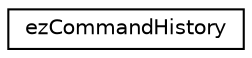 digraph "Graphical Class Hierarchy"
{
 // LATEX_PDF_SIZE
  edge [fontname="Helvetica",fontsize="10",labelfontname="Helvetica",labelfontsize="10"];
  node [fontname="Helvetica",fontsize="10",shape=record];
  rankdir="LR";
  Node0 [label="ezCommandHistory",height=0.2,width=0.4,color="black", fillcolor="white", style="filled",URL="$d3/d4d/classez_command_history.htm",tooltip=" "];
}
